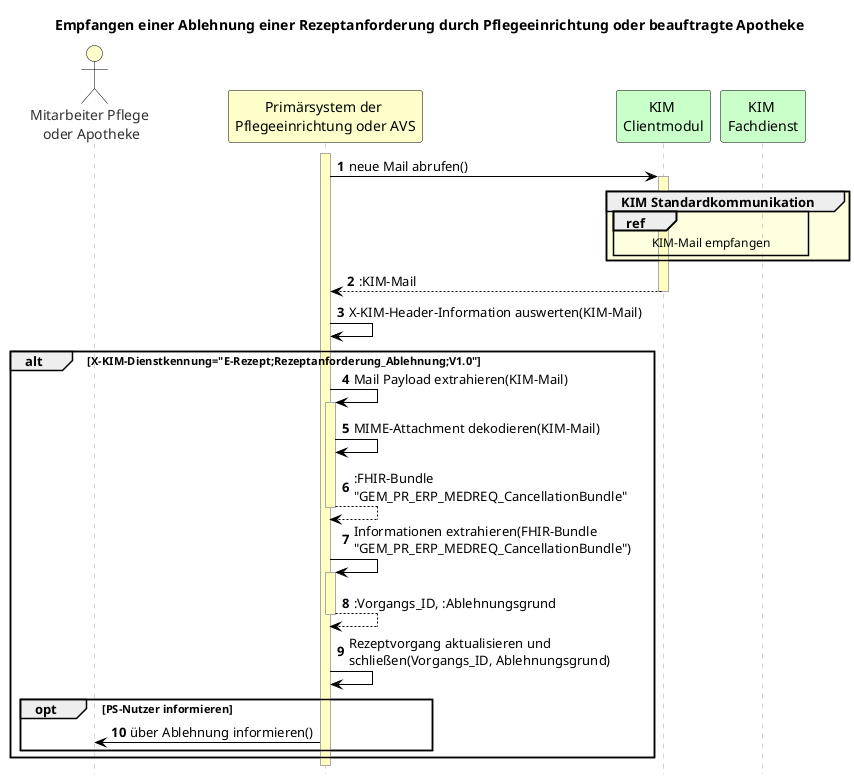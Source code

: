 @startuml

skinparam sequence {
    ArrowColor black
    ActorBorderColor black
    LifeLineBorderColor darkgray
    LifeLineBackgroundColor #ffffc0

    ParticipantBorderColor black
    ParticipantBackgroundColor #ffffc0
    ParticipantFontName Arial
    ParticipantFontSize 14
    ParticipantFontColor black

    ActorBackgroundColor #ffffc0
    ActorFontColor #303030
    ActorFontSize 14
    ActorFontName Arial

    BoxBorderColor gray
}

skinparam maxMessageSize 300
title Empfangen einer Ablehnung einer Rezeptanforderung durch Pflegeeinrichtung oder beauftragte Apotheke
hide footbox
autonumber

actor "Mitarbeiter Pflege \noder Apotheke" as MA #BUSINESS
participant "Primärsystem der \nPflegeeinrichtung oder AVS" as PS #BUSINESS
participant "KIM \nClientmodul" as Kim_cm #TECHNOLOGY
participant "KIM \nFachdienst" as Kim_fd #TECHNOLOGY


activate PS
PS -> Kim_cm++: neue Mail abrufen()

group #LightYellow KIM Standardkommunikation
    ref over Kim_cm, Kim_fd
        KIM-Mail empfangen
    end ref
end 

return :KIM-Mail

PS -> PS: X-KIM-Header-Information auswerten(KIM-Mail)


alt X-KIM-Dienstkennung="E-Rezept;Rezeptanforderung_Ablehnung;V1.0"

    PS -> PS++: Mail Payload extrahieren(KIM-Mail)
    PS -> PS: MIME-Attachment dekodieren(KIM-Mail)
    return :FHIR-Bundle "GEM_PR_ERP_MEDREQ_CancellationBundle"

    PS -> PS++: Informationen extrahieren(FHIR-Bundle "GEM_PR_ERP_MEDREQ_CancellationBundle")
    return :Vorgangs_ID, :Ablehnungsgrund 

    PS -> PS: Rezeptvorgang aktualisieren und schließen(Vorgangs_ID, Ablehnungsgrund)
    
    opt PS-Nutzer informieren
    PS -> MA: über Ablehnung informieren()
    end

end

@enduml